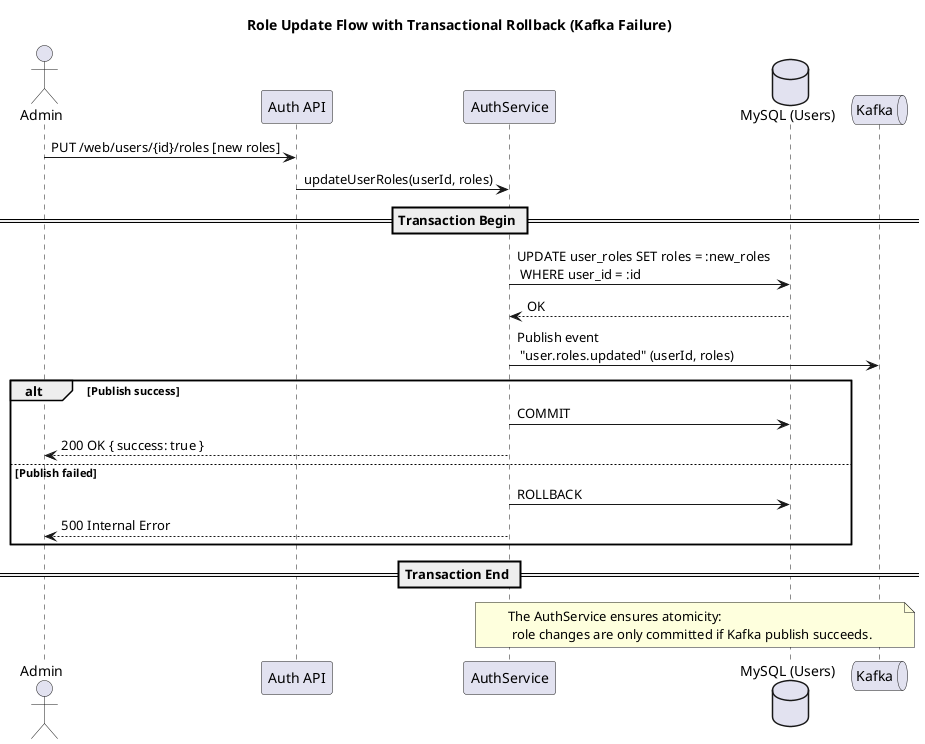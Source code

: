 @startuml
title Role Update Flow with Transactional Rollback (Kafka Failure)

actor Admin as A
participant "Auth API" as API
participant "AuthService" as S
database "MySQL (Users)" as DB
queue "Kafka" as K

A -> API : PUT /web/users/{id}/roles [new roles]
API -> S : updateUserRoles(userId, roles)

== Transaction Begin ==
S -> DB : UPDATE user_roles SET roles = :new_roles \n WHERE user_id = :id
DB --> S : OK

S -> K : Publish event \n "user.roles.updated" (userId, roles)
alt Publish success
    S -> DB : COMMIT
    S --> A : 200 OK { success: true }
else Publish failed
    S -> DB : ROLLBACK
    S --> A : 500 Internal Error
end
== Transaction End ==

note over S, K
The AuthService ensures atomicity:
 role changes are only committed if Kafka publish succeeds.
end note
@enduml
